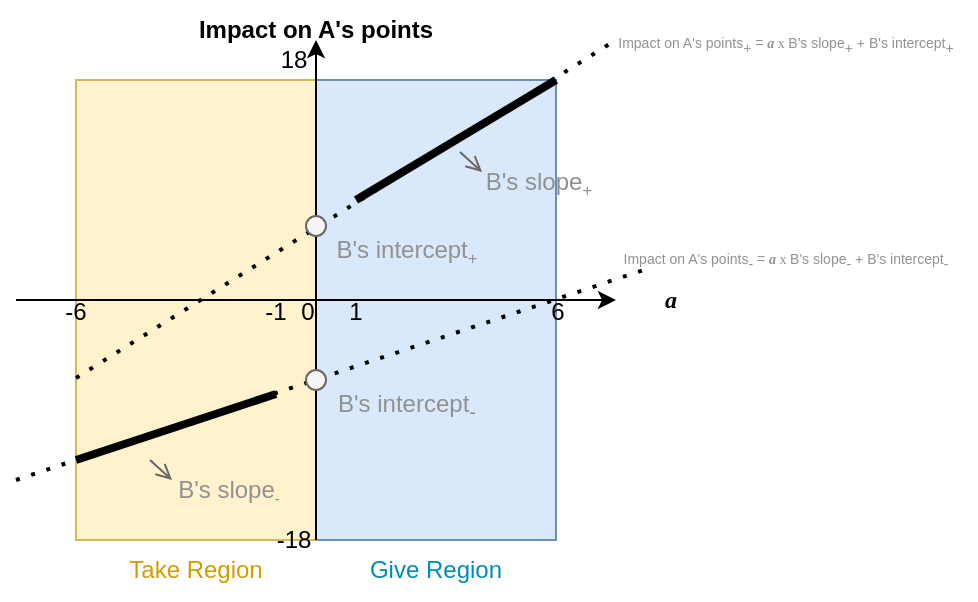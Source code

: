 <mxfile version="24.5.3" type="github">
  <diagram name="Page-1" id="Ew7KFUsUM-5sgseoDQyE">
    <mxGraphModel dx="1242" dy="827" grid="1" gridSize="10" guides="1" tooltips="1" connect="1" arrows="1" fold="1" page="1" pageScale="1" pageWidth="850" pageHeight="1100" math="0" shadow="0">
      <root>
        <mxCell id="0" />
        <mxCell id="1" parent="0" />
        <mxCell id="-bnWbpkABqGrMp3vOz5b-32" value="" style="rounded=0;whiteSpace=wrap;html=1;fillColor=#dae8fc;strokeColor=#6c8ebf;" vertex="1" parent="1">
          <mxGeometry x="320" y="50" width="120" height="230" as="geometry" />
        </mxCell>
        <mxCell id="-bnWbpkABqGrMp3vOz5b-31" value="" style="rounded=0;whiteSpace=wrap;html=1;fillColor=#fff2cc;strokeColor=#d6b656;" vertex="1" parent="1">
          <mxGeometry x="200" y="50" width="120" height="230" as="geometry" />
        </mxCell>
        <mxCell id="-bnWbpkABqGrMp3vOz5b-1" value="" style="endArrow=classic;html=1;rounded=0;" edge="1" parent="1" target="-bnWbpkABqGrMp3vOz5b-4">
          <mxGeometry width="50" height="50" relative="1" as="geometry">
            <mxPoint x="170" y="160" as="sourcePoint" />
            <mxPoint x="450" y="160" as="targetPoint" />
          </mxGeometry>
        </mxCell>
        <mxCell id="-bnWbpkABqGrMp3vOz5b-2" value="" style="endArrow=classic;html=1;rounded=0;" edge="1" parent="1">
          <mxGeometry width="50" height="50" relative="1" as="geometry">
            <mxPoint x="320" y="280" as="sourcePoint" />
            <mxPoint x="320" y="30" as="targetPoint" />
          </mxGeometry>
        </mxCell>
        <mxCell id="-bnWbpkABqGrMp3vOz5b-3" value="Impact on A&#39;s points" style="text;html=1;align=center;verticalAlign=middle;whiteSpace=wrap;rounded=0;fontStyle=1" vertex="1" parent="1">
          <mxGeometry x="240" y="10" width="160" height="30" as="geometry" />
        </mxCell>
        <mxCell id="-bnWbpkABqGrMp3vOz5b-4" value="&lt;b&gt;&lt;i&gt;&lt;font face=&quot;Georgia&quot;&gt;a&lt;/font&gt;&lt;/i&gt;&lt;/b&gt;" style="text;html=1;align=center;verticalAlign=middle;whiteSpace=wrap;rounded=0;" vertex="1" parent="1">
          <mxGeometry x="470" y="145" width="55" height="30" as="geometry" />
        </mxCell>
        <mxCell id="-bnWbpkABqGrMp3vOz5b-5" value="-6" style="text;html=1;align=center;verticalAlign=middle;whiteSpace=wrap;rounded=0;" vertex="1" parent="1">
          <mxGeometry x="190" y="151" width="20" height="30" as="geometry" />
        </mxCell>
        <mxCell id="-bnWbpkABqGrMp3vOz5b-6" value="6" style="text;html=1;align=center;verticalAlign=middle;whiteSpace=wrap;rounded=0;" vertex="1" parent="1">
          <mxGeometry x="431" y="151" width="20" height="30" as="geometry" />
        </mxCell>
        <mxCell id="-bnWbpkABqGrMp3vOz5b-7" value="-18" style="text;html=1;align=center;verticalAlign=middle;whiteSpace=wrap;rounded=0;" vertex="1" parent="1">
          <mxGeometry x="299" y="265" width="20" height="30" as="geometry" />
        </mxCell>
        <mxCell id="-bnWbpkABqGrMp3vOz5b-8" value="18" style="text;html=1;align=center;verticalAlign=middle;whiteSpace=wrap;rounded=0;" vertex="1" parent="1">
          <mxGeometry x="299" y="25" width="20" height="30" as="geometry" />
        </mxCell>
        <mxCell id="-bnWbpkABqGrMp3vOz5b-9" value="0" style="text;html=1;align=center;verticalAlign=middle;whiteSpace=wrap;rounded=0;" vertex="1" parent="1">
          <mxGeometry x="306" y="151" width="20" height="30" as="geometry" />
        </mxCell>
        <mxCell id="-bnWbpkABqGrMp3vOz5b-10" value="" style="endArrow=none;html=1;rounded=0;strokeWidth=4;" edge="1" parent="1">
          <mxGeometry width="50" height="50" relative="1" as="geometry">
            <mxPoint x="200" y="240" as="sourcePoint" />
            <mxPoint x="300" y="207" as="targetPoint" />
          </mxGeometry>
        </mxCell>
        <mxCell id="-bnWbpkABqGrMp3vOz5b-11" value="" style="endArrow=none;html=1;rounded=0;strokeWidth=4;" edge="1" parent="1">
          <mxGeometry width="50" height="50" relative="1" as="geometry">
            <mxPoint x="340" y="110" as="sourcePoint" />
            <mxPoint x="440" y="50" as="targetPoint" />
          </mxGeometry>
        </mxCell>
        <mxCell id="-bnWbpkABqGrMp3vOz5b-12" value="" style="endArrow=none;dashed=1;html=1;dashPattern=1 3;strokeWidth=2;rounded=0;" edge="1" parent="1">
          <mxGeometry width="50" height="50" relative="1" as="geometry">
            <mxPoint x="200" y="199" as="sourcePoint" />
            <mxPoint x="470" y="30" as="targetPoint" />
          </mxGeometry>
        </mxCell>
        <mxCell id="-bnWbpkABqGrMp3vOz5b-13" value="" style="endArrow=none;dashed=1;html=1;dashPattern=1 3;strokeWidth=2;rounded=0;entryX=0.25;entryY=0;entryDx=0;entryDy=0;" edge="1" parent="1" target="-bnWbpkABqGrMp3vOz5b-4">
          <mxGeometry width="50" height="50" relative="1" as="geometry">
            <mxPoint x="170" y="250" as="sourcePoint" />
            <mxPoint x="440" y="83" as="targetPoint" />
          </mxGeometry>
        </mxCell>
        <mxCell id="-bnWbpkABqGrMp3vOz5b-14" value="1" style="text;html=1;align=center;verticalAlign=middle;whiteSpace=wrap;rounded=0;" vertex="1" parent="1">
          <mxGeometry x="330" y="151" width="20" height="30" as="geometry" />
        </mxCell>
        <mxCell id="-bnWbpkABqGrMp3vOz5b-15" value="-1" style="text;html=1;align=center;verticalAlign=middle;whiteSpace=wrap;rounded=0;" vertex="1" parent="1">
          <mxGeometry x="290" y="151" width="20" height="30" as="geometry" />
        </mxCell>
        <mxCell id="-bnWbpkABqGrMp3vOz5b-20" value="" style="ellipse;whiteSpace=wrap;html=1;aspect=fixed;fillColor=#f5f5f5;strokeColor=#666666;fontColor=#333333;" vertex="1" parent="1">
          <mxGeometry x="315" y="195" width="10" height="10" as="geometry" />
        </mxCell>
        <mxCell id="-bnWbpkABqGrMp3vOz5b-22" value="" style="ellipse;whiteSpace=wrap;html=1;aspect=fixed;fillColor=#f5f5f5;strokeColor=#666666;fontColor=#333333;" vertex="1" parent="1">
          <mxGeometry x="315" y="118" width="10" height="10" as="geometry" />
        </mxCell>
        <mxCell id="-bnWbpkABqGrMp3vOz5b-24" value="B&#39;s intercept&lt;sub&gt;-&lt;/sub&gt;" style="text;html=1;align=center;verticalAlign=middle;whiteSpace=wrap;rounded=0;fontColor=#919191;" vertex="1" parent="1">
          <mxGeometry x="328" y="205" width="75" height="15" as="geometry" />
        </mxCell>
        <mxCell id="-bnWbpkABqGrMp3vOz5b-25" value="B&#39;s intercept&lt;font size=&quot;1&quot;&gt;&lt;sub&gt;+&lt;/sub&gt;&lt;/font&gt;" style="text;html=1;align=center;verticalAlign=middle;whiteSpace=wrap;rounded=0;fontColor=#919191;" vertex="1" parent="1">
          <mxGeometry x="326" y="124" width="79" height="21" as="geometry" />
        </mxCell>
        <mxCell id="-bnWbpkABqGrMp3vOz5b-27" value="" style="endArrow=open;html=1;rounded=0;fillColor=#f5f5f5;strokeColor=#666666;endFill=0;" edge="1" parent="1">
          <mxGeometry width="50" height="50" relative="1" as="geometry">
            <mxPoint x="392" y="86" as="sourcePoint" />
            <mxPoint x="403" y="96" as="targetPoint" />
          </mxGeometry>
        </mxCell>
        <mxCell id="-bnWbpkABqGrMp3vOz5b-28" value="B&#39;s slope&lt;font size=&quot;1&quot;&gt;&lt;sub&gt;+&lt;/sub&gt;&lt;/font&gt;" style="text;html=1;align=center;verticalAlign=middle;whiteSpace=wrap;rounded=0;fontColor=#919191;" vertex="1" parent="1">
          <mxGeometry x="402" y="96" width="59" height="10" as="geometry" />
        </mxCell>
        <mxCell id="-bnWbpkABqGrMp3vOz5b-29" value="" style="endArrow=open;html=1;rounded=0;fillColor=#f5f5f5;strokeColor=#666666;endFill=0;" edge="1" parent="1">
          <mxGeometry width="50" height="50" relative="1" as="geometry">
            <mxPoint x="237" y="240" as="sourcePoint" />
            <mxPoint x="248" y="250" as="targetPoint" />
          </mxGeometry>
        </mxCell>
        <mxCell id="-bnWbpkABqGrMp3vOz5b-30" value="B&#39;s slope&lt;span style=&quot;font-size: 9px;&quot;&gt;&lt;sub&gt;-&lt;/sub&gt;&lt;/span&gt;" style="text;html=1;align=center;verticalAlign=middle;whiteSpace=wrap;rounded=0;fontColor=#919191;" vertex="1" parent="1">
          <mxGeometry x="247" y="250" width="59" height="10" as="geometry" />
        </mxCell>
        <mxCell id="-bnWbpkABqGrMp3vOz5b-33" value="Take Region" style="text;html=1;align=center;verticalAlign=middle;whiteSpace=wrap;rounded=0;fillColor=none;strokeColor=none;fontColor=#d29d00;" vertex="1" parent="1">
          <mxGeometry x="200" y="280" width="120" height="30" as="geometry" />
        </mxCell>
        <mxCell id="-bnWbpkABqGrMp3vOz5b-34" value="Give Region" style="text;html=1;align=center;verticalAlign=middle;whiteSpace=wrap;rounded=0;fillColor=none;strokeColor=none;fontColor=#008cb4;" vertex="1" parent="1">
          <mxGeometry x="320" y="280" width="120" height="30" as="geometry" />
        </mxCell>
        <mxCell id="-bnWbpkABqGrMp3vOz5b-35" value="Impact on A&#39;s points&lt;sub style=&quot;font-size: 7px;&quot;&gt;+&lt;/sub&gt; =&amp;nbsp;&lt;span style=&quot;caret-color: rgb(0, 0, 0); font-size: 7px;&quot;&gt;&lt;font style=&quot;font-weight: bold; font-style: italic; font-size: 7px;&quot; face=&quot;Georgia&quot;&gt;a &lt;/font&gt;&lt;font style=&quot;font-size: 7px;&quot; face=&quot;Verdana&quot;&gt;x&lt;/font&gt;&lt;font style=&quot;font-weight: bold; font-style: italic; font-size: 7px;&quot; face=&quot;Georgia&quot;&gt;&amp;nbsp;&lt;/font&gt;&lt;/span&gt;B&#39;s slope&lt;font style=&quot;font-size: 7px;&quot;&gt;&lt;sub style=&quot;font-size: 7px;&quot;&gt;+ &lt;/sub&gt;+&amp;nbsp;&lt;/font&gt;B&#39;s intercept&lt;font style=&quot;font-size: 7px;&quot;&gt;&lt;sub style=&quot;font-size: 7px;&quot;&gt;+&lt;/sub&gt;&lt;/font&gt;" style="text;html=1;align=center;verticalAlign=middle;whiteSpace=wrap;rounded=0;fontColor=#919191;fontSize=7;" vertex="1" parent="1">
          <mxGeometry x="460" y="10" width="190" height="45" as="geometry" />
        </mxCell>
        <mxCell id="-bnWbpkABqGrMp3vOz5b-36" value="Impact on A&#39;s points&lt;sub style=&quot;font-size: 7px;&quot;&gt;-&lt;/sub&gt; =&amp;nbsp;&lt;span style=&quot;caret-color: rgb(0, 0, 0); font-size: 7px;&quot;&gt;&lt;font style=&quot;font-weight: bold; font-style: italic; font-size: 7px;&quot; face=&quot;Georgia&quot;&gt;a &lt;/font&gt;&lt;font style=&quot;font-size: 7px;&quot; face=&quot;Verdana&quot;&gt;x&lt;/font&gt;&lt;font style=&quot;font-weight: bold; font-style: italic; font-size: 7px;&quot; face=&quot;Georgia&quot;&gt;&amp;nbsp;&lt;/font&gt;&lt;/span&gt;B&#39;s slope&lt;font style=&quot;font-size: 7px;&quot;&gt;&lt;sub style=&quot;font-size: 7px;&quot;&gt;-&amp;nbsp;&lt;/sub&gt;+&amp;nbsp;&lt;/font&gt;B&#39;s intercept&lt;font style=&quot;font-size: 7px;&quot;&gt;&lt;sub style=&quot;font-size: 7px;&quot;&gt;-&lt;/sub&gt;&lt;/font&gt;" style="text;html=1;align=center;verticalAlign=middle;whiteSpace=wrap;rounded=0;fontColor=#919191;fontSize=7;" vertex="1" parent="1">
          <mxGeometry x="460" y="118" width="190" height="45" as="geometry" />
        </mxCell>
      </root>
    </mxGraphModel>
  </diagram>
</mxfile>
